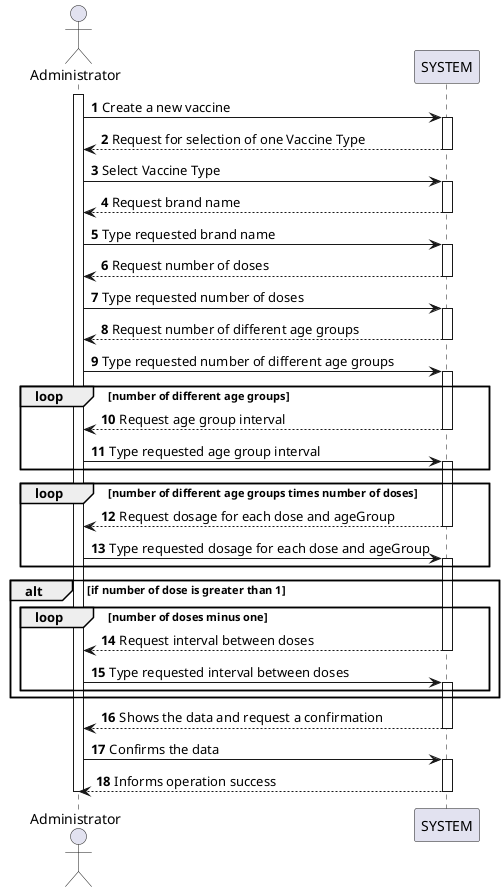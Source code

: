 @startuml

autonumber

actor "Administrator" as Admin

activate Admin

"Admin" -> SYSTEM: Create a new vaccine
activate "SYSTEM"
"Admin" <-- SYSTEM: Request for selection of one Vaccine Type
deactivate "SYSTEM"

"Admin" -> SYSTEM: Select Vaccine Type
activate "SYSTEM"

"Admin" <-- SYSTEM: Request brand name
deactivate "SYSTEM"

"Admin" -> SYSTEM: Type requested brand name
activate "SYSTEM"

"Admin" <-- SYSTEM: Request number of doses
deactivate "SYSTEM"

"Admin" -> SYSTEM: Type requested number of doses
activate "SYSTEM"

"Admin" <-- SYSTEM: Request number of different age groups
deactivate "SYSTEM"

"Admin" -> SYSTEM: Type requested number of different age groups
activate "SYSTEM"

loop number of different age groups

"Admin" <-- SYSTEM: Request age group interval
deactivate "SYSTEM"

"Admin" -> SYSTEM: Type requested age group interval
activate "SYSTEM"

end

loop number of different age groups times number of doses

"Admin" <-- SYSTEM: Request dosage for each dose and ageGroup
deactivate "SYSTEM"

"Admin" -> SYSTEM: Type requested dosage for each dose and ageGroup
activate "SYSTEM"

end

alt if number of dose is greater than 1

loop number of doses minus one

"Admin" <-- SYSTEM:  Request interval between doses
deactivate "SYSTEM"

"Admin" -> SYSTEM: Type requested interval between doses
activate "SYSTEM"

end
end

"Admin" <-- SYSTEM: Shows the data and request a confirmation
deactivate "SYSTEM"

"Admin" -> SYSTEM: Confirms the data
activate "SYSTEM"

"Admin" <-- SYSTEM: Informs operation success
deactivate "SYSTEM"

deactivate Admin

@enduml